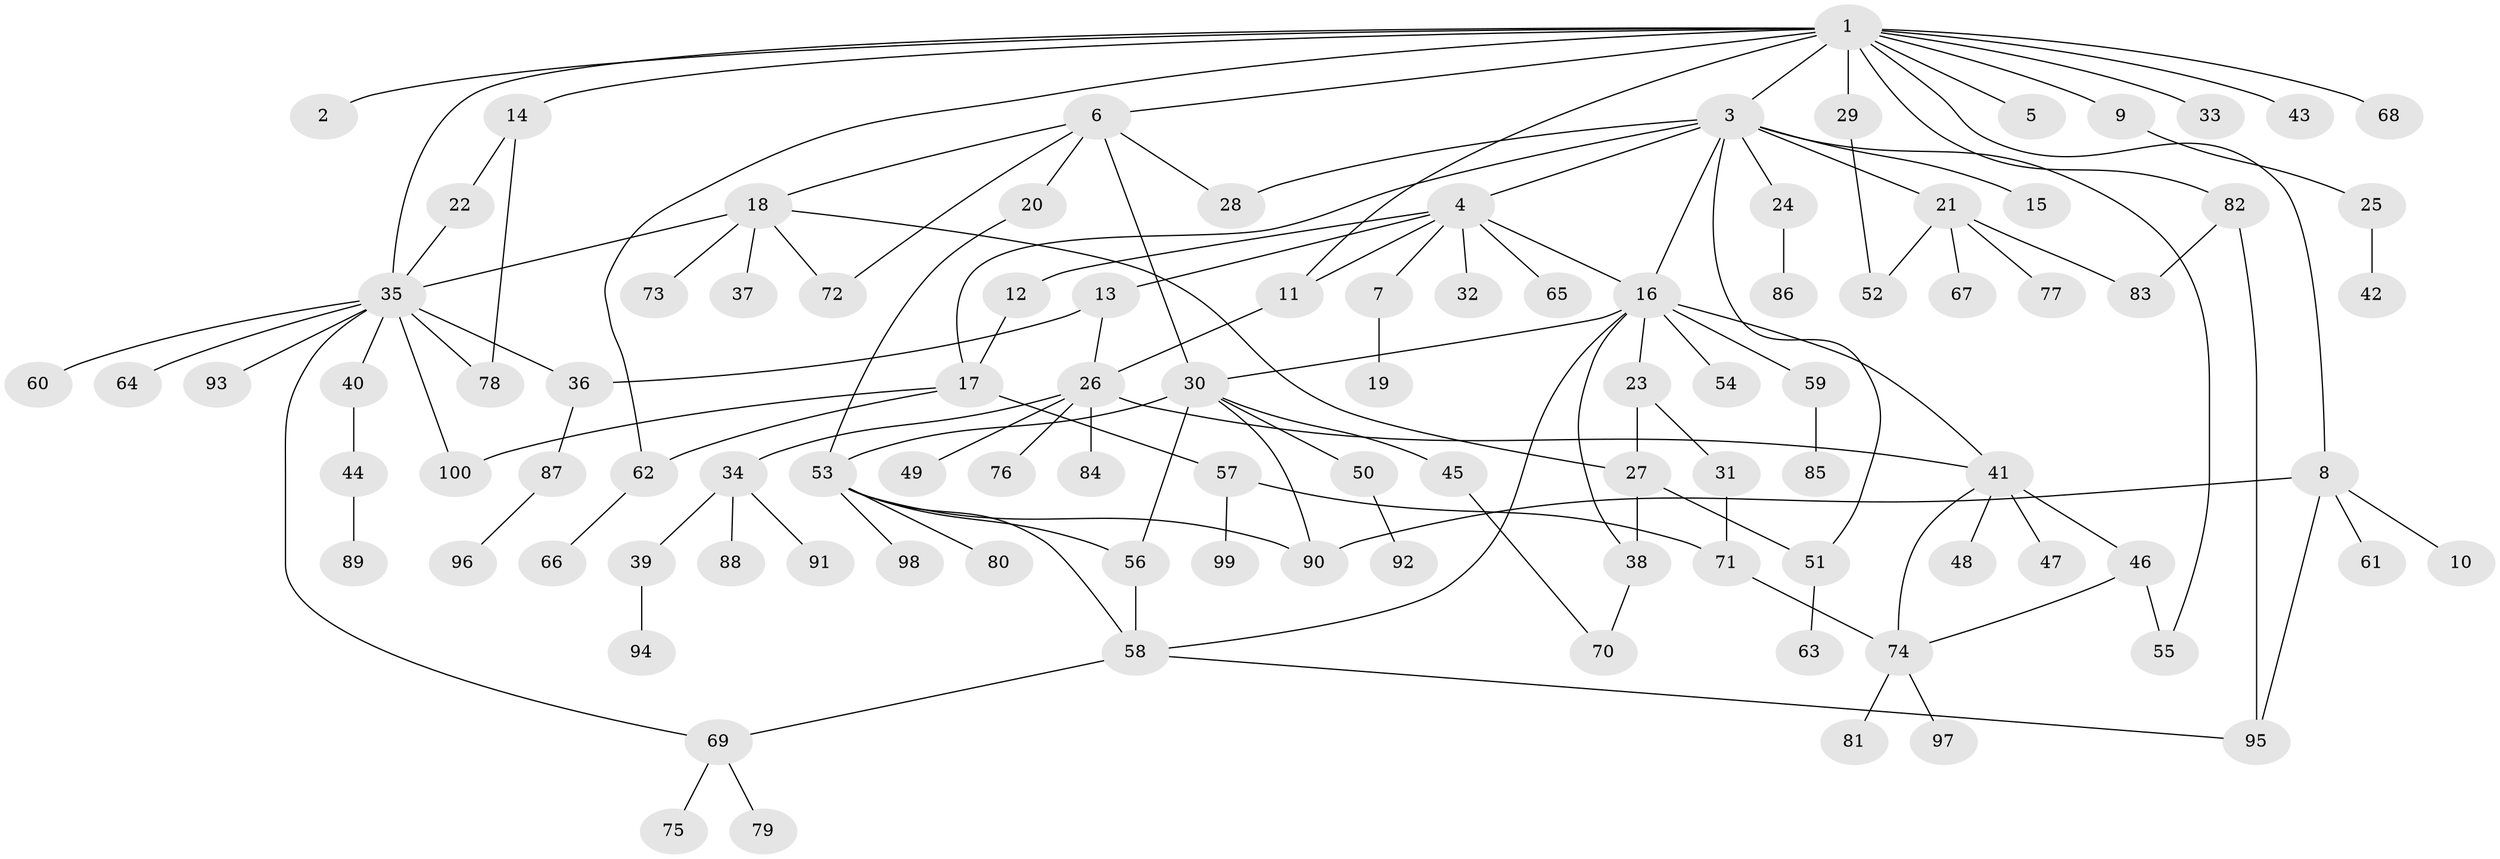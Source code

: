 // Generated by graph-tools (version 1.1) at 2025/38/02/21/25 10:38:53]
// undirected, 100 vertices, 132 edges
graph export_dot {
graph [start="1"]
  node [color=gray90,style=filled];
  1;
  2;
  3;
  4;
  5;
  6;
  7;
  8;
  9;
  10;
  11;
  12;
  13;
  14;
  15;
  16;
  17;
  18;
  19;
  20;
  21;
  22;
  23;
  24;
  25;
  26;
  27;
  28;
  29;
  30;
  31;
  32;
  33;
  34;
  35;
  36;
  37;
  38;
  39;
  40;
  41;
  42;
  43;
  44;
  45;
  46;
  47;
  48;
  49;
  50;
  51;
  52;
  53;
  54;
  55;
  56;
  57;
  58;
  59;
  60;
  61;
  62;
  63;
  64;
  65;
  66;
  67;
  68;
  69;
  70;
  71;
  72;
  73;
  74;
  75;
  76;
  77;
  78;
  79;
  80;
  81;
  82;
  83;
  84;
  85;
  86;
  87;
  88;
  89;
  90;
  91;
  92;
  93;
  94;
  95;
  96;
  97;
  98;
  99;
  100;
  1 -- 2;
  1 -- 3;
  1 -- 5;
  1 -- 6;
  1 -- 8;
  1 -- 9;
  1 -- 11;
  1 -- 14;
  1 -- 29;
  1 -- 33;
  1 -- 35;
  1 -- 43;
  1 -- 62;
  1 -- 68;
  1 -- 82;
  3 -- 4;
  3 -- 15;
  3 -- 16;
  3 -- 17;
  3 -- 21;
  3 -- 24;
  3 -- 28;
  3 -- 51;
  3 -- 55;
  4 -- 7;
  4 -- 11;
  4 -- 12;
  4 -- 13;
  4 -- 16;
  4 -- 32;
  4 -- 65;
  6 -- 18;
  6 -- 20;
  6 -- 28;
  6 -- 30;
  6 -- 72;
  7 -- 19;
  8 -- 10;
  8 -- 61;
  8 -- 90;
  8 -- 95;
  9 -- 25;
  11 -- 26;
  12 -- 17;
  13 -- 26;
  13 -- 36;
  14 -- 22;
  14 -- 78;
  16 -- 23;
  16 -- 30;
  16 -- 38;
  16 -- 41;
  16 -- 54;
  16 -- 58;
  16 -- 59;
  17 -- 57;
  17 -- 62;
  17 -- 100;
  18 -- 27;
  18 -- 35;
  18 -- 37;
  18 -- 72;
  18 -- 73;
  20 -- 53;
  21 -- 52;
  21 -- 67;
  21 -- 77;
  21 -- 83;
  22 -- 35;
  23 -- 27;
  23 -- 31;
  24 -- 86;
  25 -- 42;
  26 -- 34;
  26 -- 41;
  26 -- 49;
  26 -- 76;
  26 -- 84;
  27 -- 38;
  27 -- 51;
  29 -- 52;
  30 -- 45;
  30 -- 50;
  30 -- 53;
  30 -- 56;
  30 -- 90;
  31 -- 71;
  34 -- 39;
  34 -- 88;
  34 -- 91;
  35 -- 36;
  35 -- 40;
  35 -- 60;
  35 -- 64;
  35 -- 69;
  35 -- 78;
  35 -- 93;
  35 -- 100;
  36 -- 87;
  38 -- 70;
  39 -- 94;
  40 -- 44;
  41 -- 46;
  41 -- 47;
  41 -- 48;
  41 -- 74;
  44 -- 89;
  45 -- 70;
  46 -- 55;
  46 -- 74;
  50 -- 92;
  51 -- 63;
  53 -- 56;
  53 -- 58;
  53 -- 80;
  53 -- 90;
  53 -- 98;
  56 -- 58;
  57 -- 71;
  57 -- 99;
  58 -- 69;
  58 -- 95;
  59 -- 85;
  62 -- 66;
  69 -- 75;
  69 -- 79;
  71 -- 74;
  74 -- 81;
  74 -- 97;
  82 -- 83;
  82 -- 95;
  87 -- 96;
}
